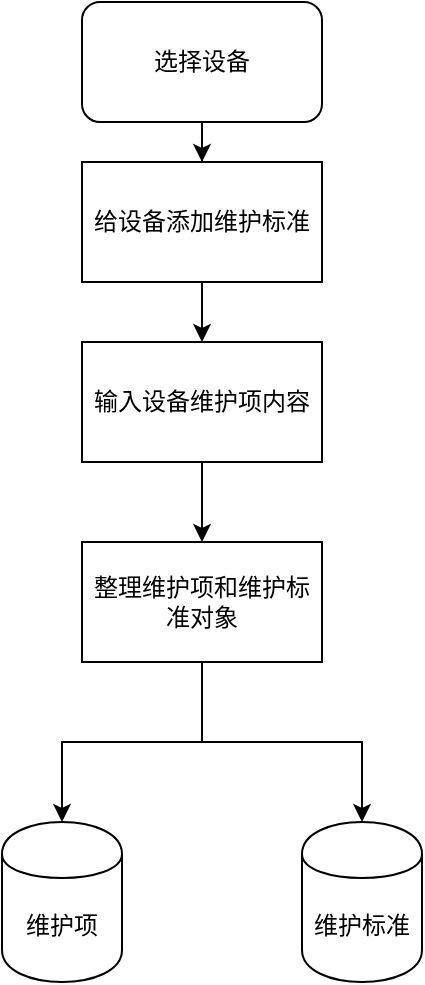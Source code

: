 <mxfile version="12.4.1" type="github" pages="1">
  <diagram id="Y5YQ5RJBIBRNiB9pY1fb" name="Page-1">
    <mxGraphModel dx="910" dy="523" grid="1" gridSize="10" guides="1" tooltips="1" connect="1" arrows="1" fold="1" page="1" pageScale="1" pageWidth="827" pageHeight="1169" math="0" shadow="0">
      <root>
        <mxCell id="0"/>
        <mxCell id="1" parent="0"/>
        <mxCell id="KM0r5LssjFJfF-Icgcdr-9" style="edgeStyle=orthogonalEdgeStyle;rounded=0;orthogonalLoop=1;jettySize=auto;html=1;" edge="1" parent="1" source="KM0r5LssjFJfF-Icgcdr-1" target="KM0r5LssjFJfF-Icgcdr-2">
          <mxGeometry relative="1" as="geometry"/>
        </mxCell>
        <mxCell id="KM0r5LssjFJfF-Icgcdr-1" value="选择设备" style="rounded=1;whiteSpace=wrap;html=1;" vertex="1" parent="1">
          <mxGeometry x="390" y="30" width="120" height="60" as="geometry"/>
        </mxCell>
        <mxCell id="KM0r5LssjFJfF-Icgcdr-10" style="edgeStyle=orthogonalEdgeStyle;rounded=0;orthogonalLoop=1;jettySize=auto;html=1;entryX=0.5;entryY=0;entryDx=0;entryDy=0;" edge="1" parent="1" source="KM0r5LssjFJfF-Icgcdr-2" target="KM0r5LssjFJfF-Icgcdr-8">
          <mxGeometry relative="1" as="geometry"/>
        </mxCell>
        <mxCell id="KM0r5LssjFJfF-Icgcdr-2" value="给设备添加维护标准" style="rounded=0;whiteSpace=wrap;html=1;" vertex="1" parent="1">
          <mxGeometry x="390" y="110" width="120" height="60" as="geometry"/>
        </mxCell>
        <mxCell id="KM0r5LssjFJfF-Icgcdr-6" style="edgeStyle=orthogonalEdgeStyle;rounded=0;orthogonalLoop=1;jettySize=auto;html=1;" edge="1" parent="1" source="KM0r5LssjFJfF-Icgcdr-3" target="KM0r5LssjFJfF-Icgcdr-4">
          <mxGeometry relative="1" as="geometry"/>
        </mxCell>
        <mxCell id="KM0r5LssjFJfF-Icgcdr-7" style="edgeStyle=orthogonalEdgeStyle;rounded=0;orthogonalLoop=1;jettySize=auto;html=1;" edge="1" parent="1" source="KM0r5LssjFJfF-Icgcdr-3" target="KM0r5LssjFJfF-Icgcdr-5">
          <mxGeometry relative="1" as="geometry"/>
        </mxCell>
        <mxCell id="KM0r5LssjFJfF-Icgcdr-3" value="整理维护项和维护标准对象" style="rounded=0;whiteSpace=wrap;html=1;" vertex="1" parent="1">
          <mxGeometry x="390" y="300" width="120" height="60" as="geometry"/>
        </mxCell>
        <mxCell id="KM0r5LssjFJfF-Icgcdr-4" value="维护项" style="shape=cylinder;whiteSpace=wrap;html=1;boundedLbl=1;backgroundOutline=1;" vertex="1" parent="1">
          <mxGeometry x="350" y="440" width="60" height="80" as="geometry"/>
        </mxCell>
        <mxCell id="KM0r5LssjFJfF-Icgcdr-5" value="维护标准" style="shape=cylinder;whiteSpace=wrap;html=1;boundedLbl=1;backgroundOutline=1;" vertex="1" parent="1">
          <mxGeometry x="500" y="440" width="60" height="80" as="geometry"/>
        </mxCell>
        <mxCell id="KM0r5LssjFJfF-Icgcdr-11" style="edgeStyle=orthogonalEdgeStyle;rounded=0;orthogonalLoop=1;jettySize=auto;html=1;" edge="1" parent="1" source="KM0r5LssjFJfF-Icgcdr-8" target="KM0r5LssjFJfF-Icgcdr-3">
          <mxGeometry relative="1" as="geometry"/>
        </mxCell>
        <mxCell id="KM0r5LssjFJfF-Icgcdr-8" value="输入设备维护项内容" style="rounded=0;whiteSpace=wrap;html=1;" vertex="1" parent="1">
          <mxGeometry x="390" y="200" width="120" height="60" as="geometry"/>
        </mxCell>
      </root>
    </mxGraphModel>
  </diagram>
</mxfile>
